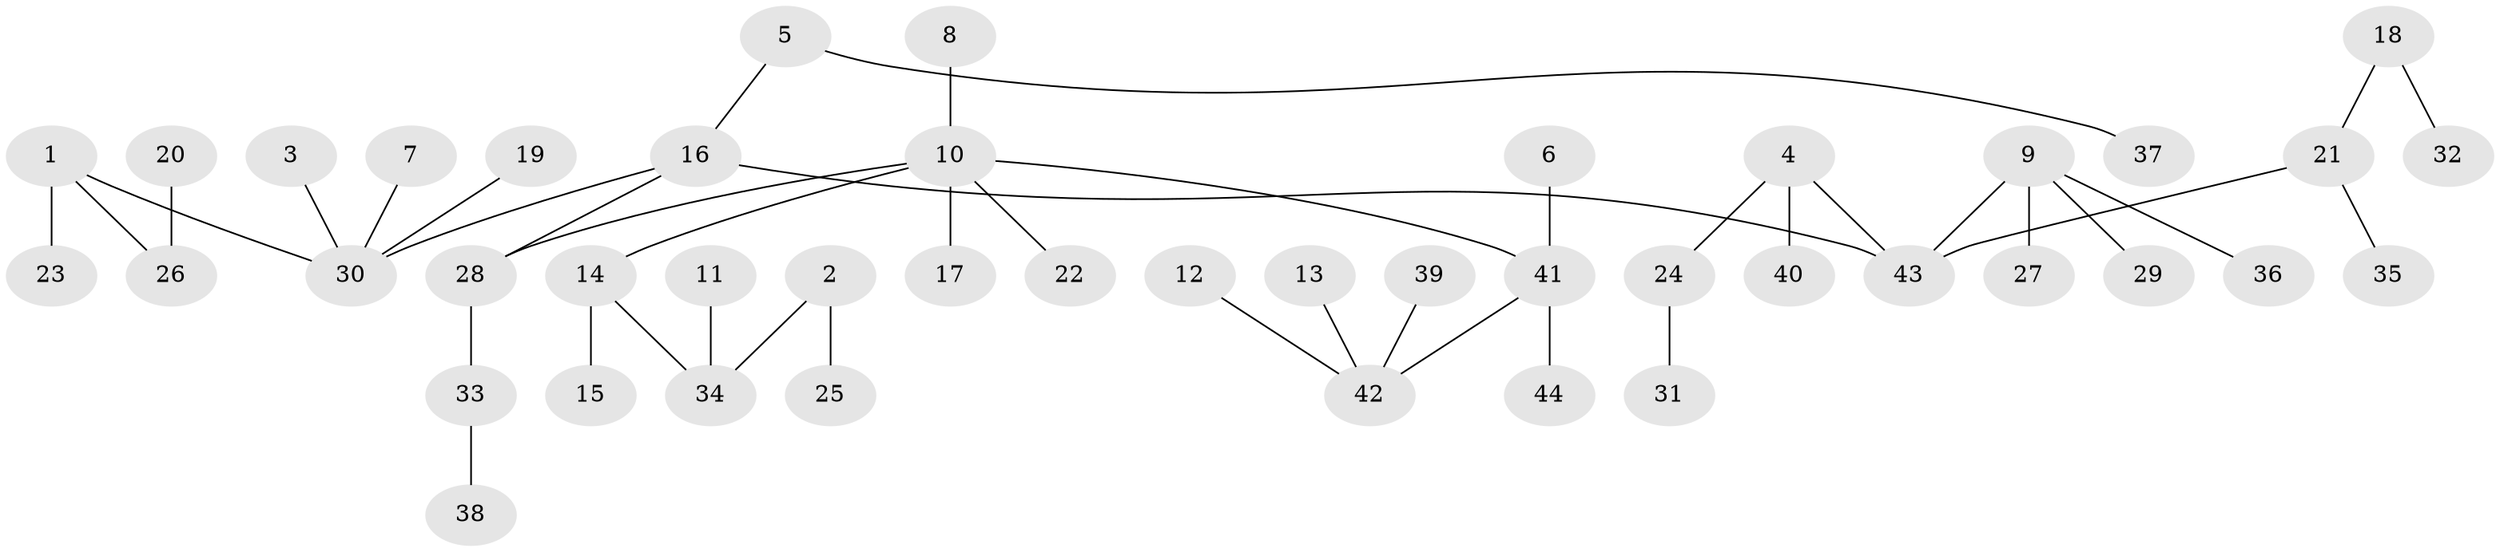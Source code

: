// original degree distribution, {5: 0.03409090909090909, 7: 0.022727272727272728, 4: 0.045454545454545456, 6: 0.022727272727272728, 2: 0.29545454545454547, 3: 0.07954545454545454, 1: 0.5}
// Generated by graph-tools (version 1.1) at 2025/02/03/09/25 03:02:29]
// undirected, 44 vertices, 43 edges
graph export_dot {
graph [start="1"]
  node [color=gray90,style=filled];
  1;
  2;
  3;
  4;
  5;
  6;
  7;
  8;
  9;
  10;
  11;
  12;
  13;
  14;
  15;
  16;
  17;
  18;
  19;
  20;
  21;
  22;
  23;
  24;
  25;
  26;
  27;
  28;
  29;
  30;
  31;
  32;
  33;
  34;
  35;
  36;
  37;
  38;
  39;
  40;
  41;
  42;
  43;
  44;
  1 -- 23 [weight=1.0];
  1 -- 26 [weight=1.0];
  1 -- 30 [weight=1.0];
  2 -- 25 [weight=1.0];
  2 -- 34 [weight=1.0];
  3 -- 30 [weight=1.0];
  4 -- 24 [weight=1.0];
  4 -- 40 [weight=1.0];
  4 -- 43 [weight=1.0];
  5 -- 16 [weight=1.0];
  5 -- 37 [weight=1.0];
  6 -- 41 [weight=1.0];
  7 -- 30 [weight=1.0];
  8 -- 10 [weight=1.0];
  9 -- 27 [weight=1.0];
  9 -- 29 [weight=1.0];
  9 -- 36 [weight=1.0];
  9 -- 43 [weight=1.0];
  10 -- 14 [weight=1.0];
  10 -- 17 [weight=1.0];
  10 -- 22 [weight=1.0];
  10 -- 28 [weight=1.0];
  10 -- 41 [weight=1.0];
  11 -- 34 [weight=1.0];
  12 -- 42 [weight=1.0];
  13 -- 42 [weight=1.0];
  14 -- 15 [weight=1.0];
  14 -- 34 [weight=1.0];
  16 -- 28 [weight=1.0];
  16 -- 30 [weight=1.0];
  16 -- 43 [weight=1.0];
  18 -- 21 [weight=1.0];
  18 -- 32 [weight=1.0];
  19 -- 30 [weight=1.0];
  20 -- 26 [weight=1.0];
  21 -- 35 [weight=1.0];
  21 -- 43 [weight=1.0];
  24 -- 31 [weight=1.0];
  28 -- 33 [weight=1.0];
  33 -- 38 [weight=1.0];
  39 -- 42 [weight=1.0];
  41 -- 42 [weight=1.0];
  41 -- 44 [weight=1.0];
}
